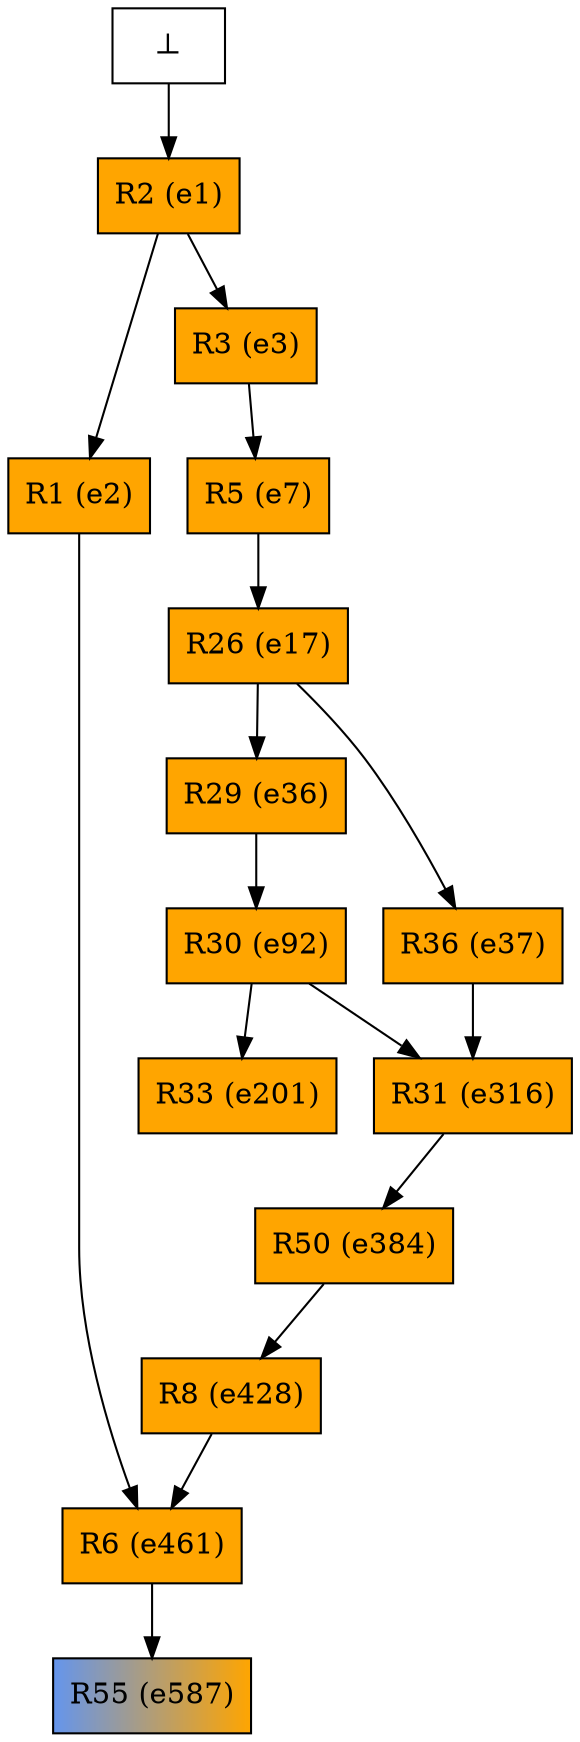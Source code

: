 digraph test {
  e1 -> e2;
  e1 -> e3;
  e3 -> e7;
  e7 -> e17;
  e17 -> e36;
  e17 -> e37;
  e36 -> e92;
  e92 -> e201;
  e37 -> e316;
  e92 -> e316;
  e316 -> e384;
  e384 -> e428;
  e2 -> e461;
  e428 -> e461;
  e461 -> e587;
  e0 -> e1;
  e1 [color="black" fillcolor="orange:orange" label="R2 (e1)" shape=box style=filled];
  e2 [color="black" fillcolor="orange:orange" label="R1 (e2)" shape=box style=filled];
  e3 [color="black" fillcolor="orange:orange" label="R3 (e3)" shape=box style=filled];
  e7 [color="black" fillcolor="orange:orange" label="R5 (e7)" shape=box style=filled];
  e17 [color="black" fillcolor="orange:orange" label="R26 (e17)" shape=box style=filled];
  e36 [color="black" fillcolor="orange:orange" label="R29 (e36)" shape=box style=filled];
  e37 [color="black" fillcolor="orange:orange" label="R36 (e37)" shape=box style=filled];
  e92 [color="black" fillcolor="orange:orange" label="R30 (e92)" shape=box style=filled];
  e201 [color="black" fillcolor="orange:orange" label="R33 (e201)" shape=box style=filled];
  e316 [color="black" fillcolor="orange:orange" label="R31 (e316)" shape=box style=filled];
  e384 [color="black" fillcolor="orange:orange" label="R50 (e384)" shape=box style=filled];
  e428 [color="black" fillcolor="orange:orange" label="R8 (e428)" shape=box style=filled];
  e461 [color="black" fillcolor="orange:orange" label="R6 (e461)" shape=box style=filled];
  e587 [color="black" fillcolor="cornflowerblue:orange" label="R55 (e587)" shape=box style=filled];
  e0 [fillcolor="white" label="⊥" shape=box style=filled];
}
